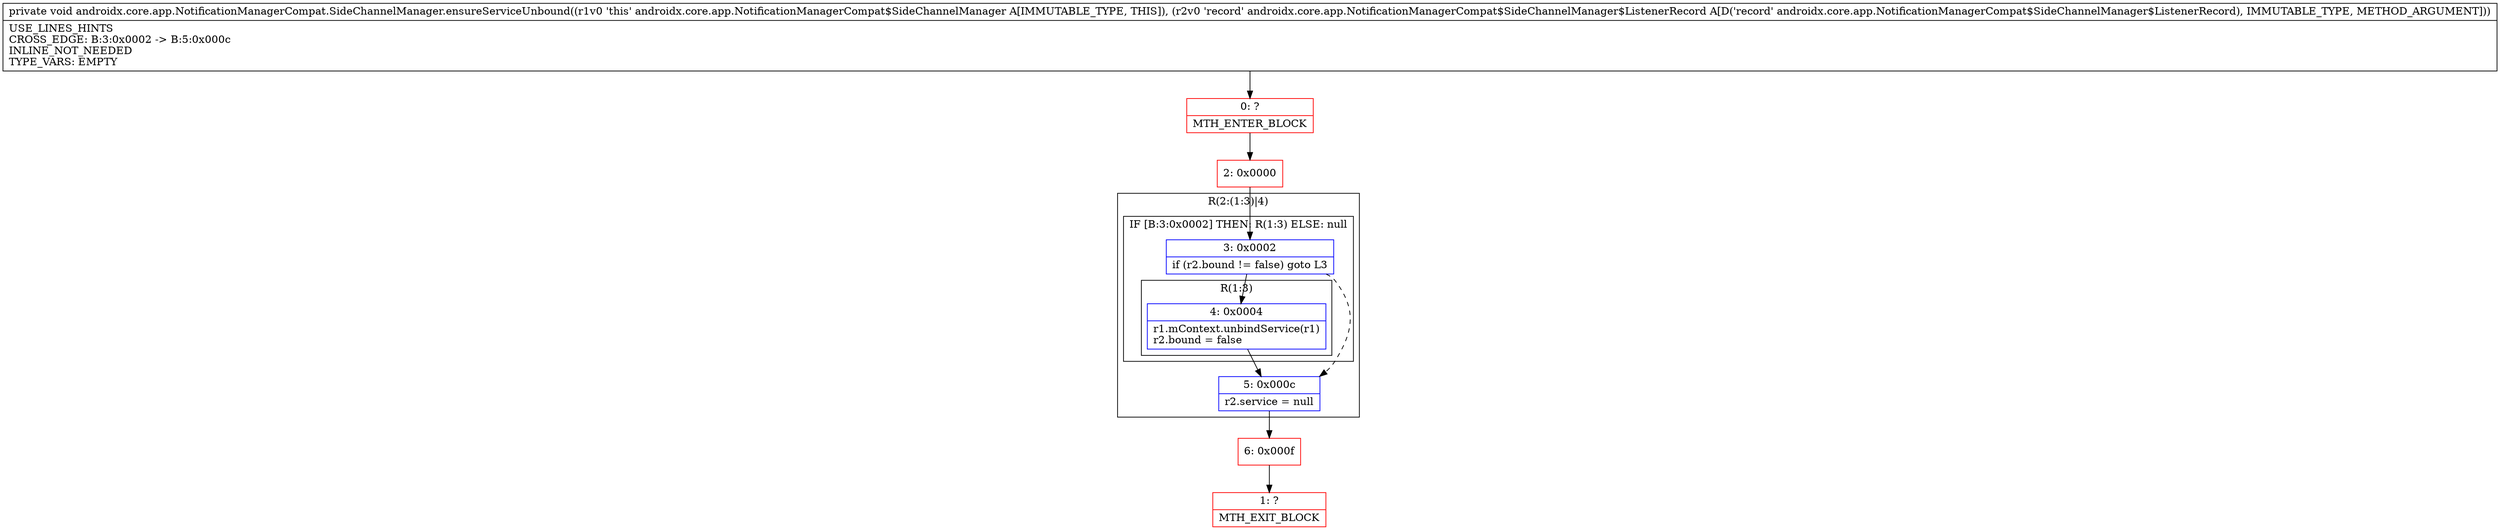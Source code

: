 digraph "CFG forandroidx.core.app.NotificationManagerCompat.SideChannelManager.ensureServiceUnbound(Landroidx\/core\/app\/NotificationManagerCompat$SideChannelManager$ListenerRecord;)V" {
subgraph cluster_Region_1998703851 {
label = "R(2:(1:3)|4)";
node [shape=record,color=blue];
subgraph cluster_IfRegion_738518168 {
label = "IF [B:3:0x0002] THEN: R(1:3) ELSE: null";
node [shape=record,color=blue];
Node_3 [shape=record,label="{3\:\ 0x0002|if (r2.bound != false) goto L3\l}"];
subgraph cluster_Region_1286635963 {
label = "R(1:3)";
node [shape=record,color=blue];
Node_4 [shape=record,label="{4\:\ 0x0004|r1.mContext.unbindService(r1)\lr2.bound = false\l}"];
}
}
Node_5 [shape=record,label="{5\:\ 0x000c|r2.service = null\l}"];
}
Node_0 [shape=record,color=red,label="{0\:\ ?|MTH_ENTER_BLOCK\l}"];
Node_2 [shape=record,color=red,label="{2\:\ 0x0000}"];
Node_6 [shape=record,color=red,label="{6\:\ 0x000f}"];
Node_1 [shape=record,color=red,label="{1\:\ ?|MTH_EXIT_BLOCK\l}"];
MethodNode[shape=record,label="{private void androidx.core.app.NotificationManagerCompat.SideChannelManager.ensureServiceUnbound((r1v0 'this' androidx.core.app.NotificationManagerCompat$SideChannelManager A[IMMUTABLE_TYPE, THIS]), (r2v0 'record' androidx.core.app.NotificationManagerCompat$SideChannelManager$ListenerRecord A[D('record' androidx.core.app.NotificationManagerCompat$SideChannelManager$ListenerRecord), IMMUTABLE_TYPE, METHOD_ARGUMENT]))  | USE_LINES_HINTS\lCROSS_EDGE: B:3:0x0002 \-\> B:5:0x000c\lINLINE_NOT_NEEDED\lTYPE_VARS: EMPTY\l}"];
MethodNode -> Node_0;Node_3 -> Node_4;
Node_3 -> Node_5[style=dashed];
Node_4 -> Node_5;
Node_5 -> Node_6;
Node_0 -> Node_2;
Node_2 -> Node_3;
Node_6 -> Node_1;
}

